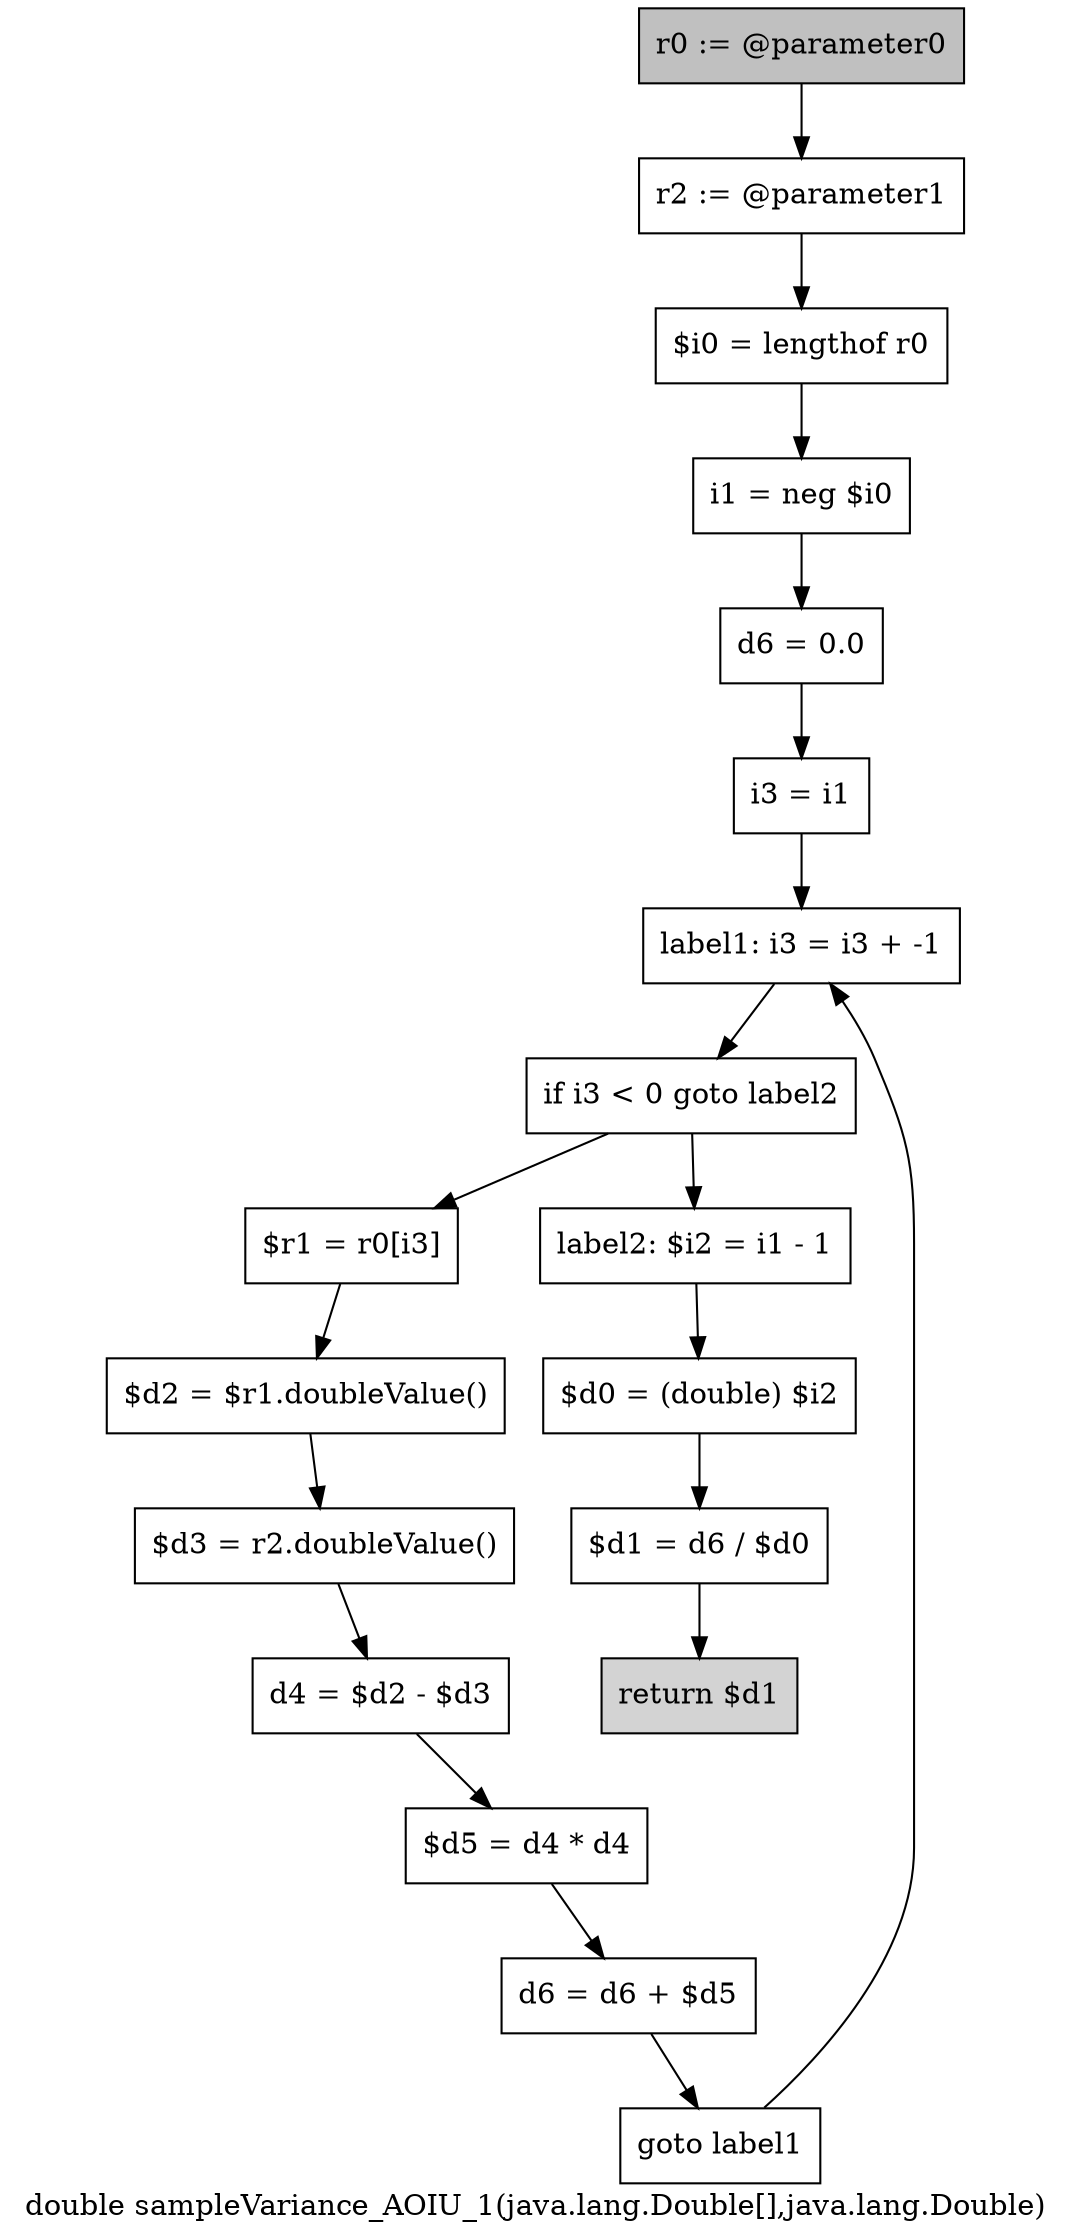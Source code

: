 digraph "double sampleVariance_AOIU_1(java.lang.Double[],java.lang.Double)" {
    label="double sampleVariance_AOIU_1(java.lang.Double[],java.lang.Double)";
    node [shape=box];
    "0" [style=filled,fillcolor=gray,label="r0 := @parameter0",];
    "1" [label="r2 := @parameter1",];
    "0"->"1";
    "2" [label="$i0 = lengthof r0",];
    "1"->"2";
    "3" [label="i1 = neg $i0",];
    "2"->"3";
    "4" [label="d6 = 0.0",];
    "3"->"4";
    "5" [label="i3 = i1",];
    "4"->"5";
    "6" [label="label1: i3 = i3 + -1",];
    "5"->"6";
    "7" [label="if i3 < 0 goto label2",];
    "6"->"7";
    "8" [label="$r1 = r0[i3]",];
    "7"->"8";
    "15" [label="label2: $i2 = i1 - 1",];
    "7"->"15";
    "9" [label="$d2 = $r1.doubleValue()",];
    "8"->"9";
    "10" [label="$d3 = r2.doubleValue()",];
    "9"->"10";
    "11" [label="d4 = $d2 - $d3",];
    "10"->"11";
    "12" [label="$d5 = d4 * d4",];
    "11"->"12";
    "13" [label="d6 = d6 + $d5",];
    "12"->"13";
    "14" [label="goto label1",];
    "13"->"14";
    "14"->"6";
    "16" [label="$d0 = (double) $i2",];
    "15"->"16";
    "17" [label="$d1 = d6 / $d0",];
    "16"->"17";
    "18" [style=filled,fillcolor=lightgray,label="return $d1",];
    "17"->"18";
}
